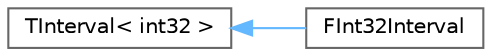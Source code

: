 digraph "Graphical Class Hierarchy"
{
 // INTERACTIVE_SVG=YES
 // LATEX_PDF_SIZE
  bgcolor="transparent";
  edge [fontname=Helvetica,fontsize=10,labelfontname=Helvetica,labelfontsize=10];
  node [fontname=Helvetica,fontsize=10,shape=box,height=0.2,width=0.4];
  rankdir="LR";
  Node0 [id="Node000000",label="TInterval\< int32 \>",height=0.2,width=0.4,color="grey40", fillcolor="white", style="filled",URL="$d7/de1/structTInterval.html",tooltip=" "];
  Node0 -> Node1 [id="edge6352_Node000000_Node000001",dir="back",color="steelblue1",style="solid",tooltip=" "];
  Node1 [id="Node000001",label="FInt32Interval",height=0.2,width=0.4,color="grey40", fillcolor="white", style="filled",URL="$da/d9d/structFInt32Interval.html",tooltip=" "];
}

